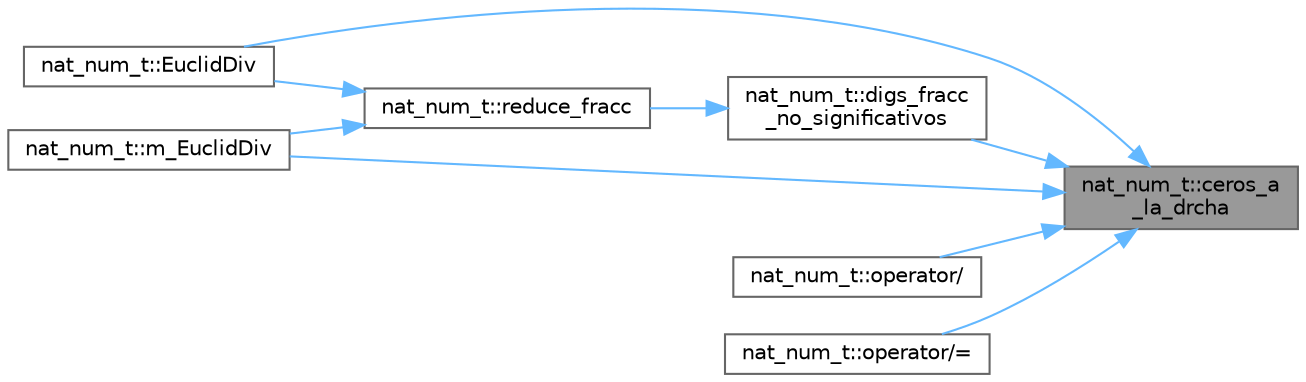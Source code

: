 digraph "nat_num_t::ceros_a_la_drcha"
{
 // INTERACTIVE_SVG=YES
 // LATEX_PDF_SIZE
  bgcolor="transparent";
  edge [fontname=Helvetica,fontsize=10,labelfontname=Helvetica,labelfontsize=10];
  node [fontname=Helvetica,fontsize=10,shape=box,height=0.2,width=0.4];
  rankdir="RL";
  Node1 [label="nat_num_t::ceros_a\l_la_drcha",height=0.2,width=0.4,color="gray40", fillcolor="grey60", style="filled", fontcolor="black",tooltip=" "];
  Node1 -> Node2 [dir="back",color="steelblue1",style="solid"];
  Node2 [label="nat_num_t::digs_fracc\l_no_significativos",height=0.2,width=0.4,color="grey40", fillcolor="white", style="filled",URL="$classnat__num__t.html#a5a50025c599c9230b0ad18badc673e37",tooltip=" "];
  Node2 -> Node3 [dir="back",color="steelblue1",style="solid"];
  Node3 [label="nat_num_t::reduce_fracc",height=0.2,width=0.4,color="grey40", fillcolor="white", style="filled",URL="$classnat__num__t.html#a52b809b6182fe1ae3ceb43114ce7a0dc",tooltip=" "];
  Node3 -> Node4 [dir="back",color="steelblue1",style="solid"];
  Node4 [label="nat_num_t::EuclidDiv",height=0.2,width=0.4,color="grey40", fillcolor="white", style="filled",URL="$classnat__num__t.html#a86fb8e79d86da172cc7adff7632ac725",tooltip=" "];
  Node3 -> Node5 [dir="back",color="steelblue1",style="solid"];
  Node5 [label="nat_num_t::m_EuclidDiv",height=0.2,width=0.4,color="grey40", fillcolor="white", style="filled",URL="$classnat__num__t.html#a33fdda0e7d67cc2f9a9c90ea001e8c2b",tooltip=" "];
  Node1 -> Node4 [dir="back",color="steelblue1",style="solid"];
  Node1 -> Node5 [dir="back",color="steelblue1",style="solid"];
  Node1 -> Node6 [dir="back",color="steelblue1",style="solid"];
  Node6 [label="nat_num_t::operator/",height=0.2,width=0.4,color="grey40", fillcolor="white", style="filled",URL="$classnat__num__t.html#aa1a1fa2bc567648fb5fd76d2a73e911e",tooltip=" "];
  Node1 -> Node7 [dir="back",color="steelblue1",style="solid"];
  Node7 [label="nat_num_t::operator/=",height=0.2,width=0.4,color="grey40", fillcolor="white", style="filled",URL="$classnat__num__t.html#aeecab0dc9b304ff23fb08008db79fcc1",tooltip=" "];
}
